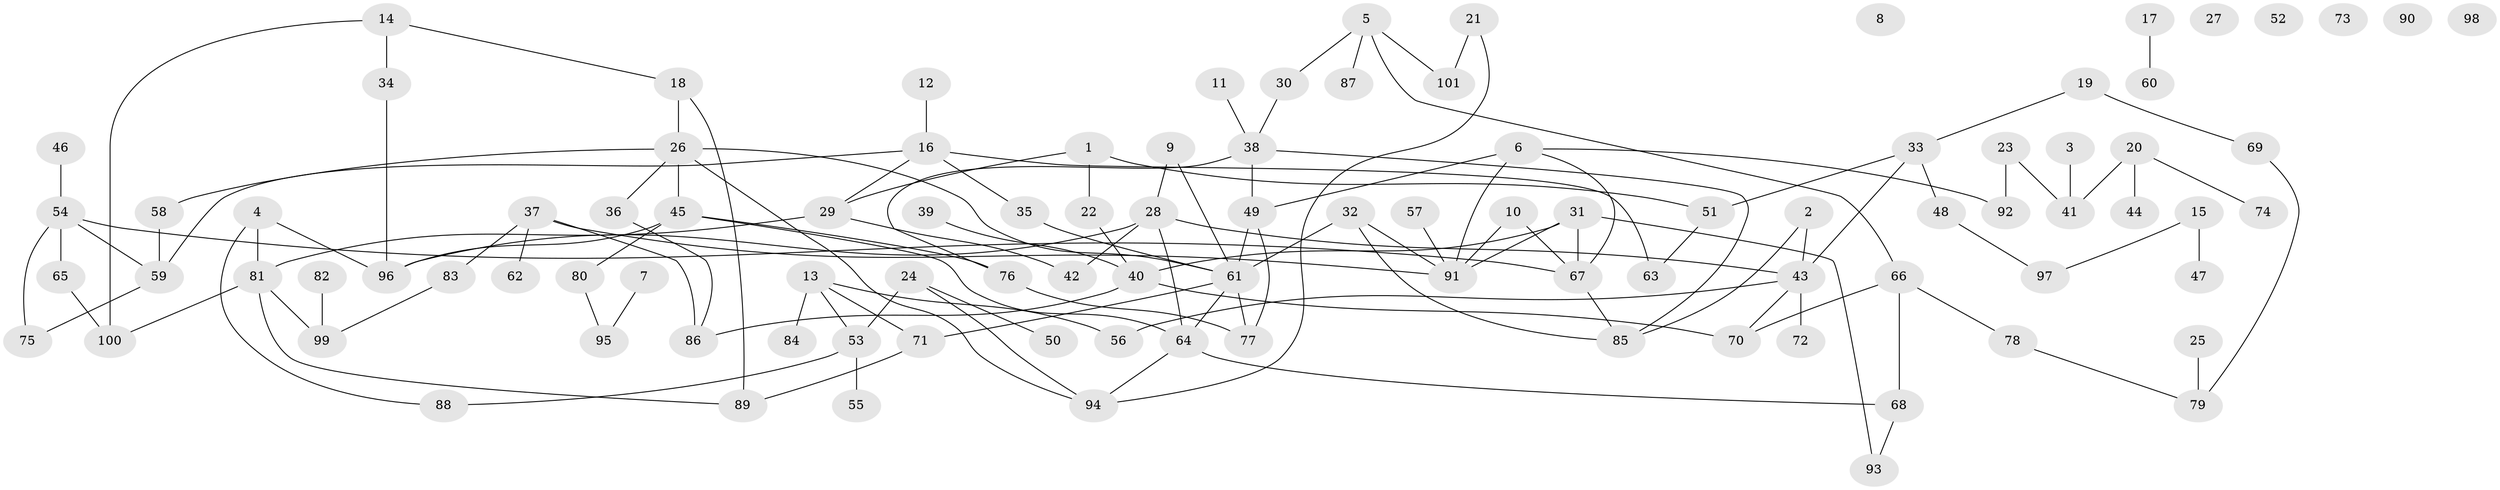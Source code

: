// Generated by graph-tools (version 1.1) at 2025/49/03/09/25 03:49:05]
// undirected, 101 vertices, 131 edges
graph export_dot {
graph [start="1"]
  node [color=gray90,style=filled];
  1;
  2;
  3;
  4;
  5;
  6;
  7;
  8;
  9;
  10;
  11;
  12;
  13;
  14;
  15;
  16;
  17;
  18;
  19;
  20;
  21;
  22;
  23;
  24;
  25;
  26;
  27;
  28;
  29;
  30;
  31;
  32;
  33;
  34;
  35;
  36;
  37;
  38;
  39;
  40;
  41;
  42;
  43;
  44;
  45;
  46;
  47;
  48;
  49;
  50;
  51;
  52;
  53;
  54;
  55;
  56;
  57;
  58;
  59;
  60;
  61;
  62;
  63;
  64;
  65;
  66;
  67;
  68;
  69;
  70;
  71;
  72;
  73;
  74;
  75;
  76;
  77;
  78;
  79;
  80;
  81;
  82;
  83;
  84;
  85;
  86;
  87;
  88;
  89;
  90;
  91;
  92;
  93;
  94;
  95;
  96;
  97;
  98;
  99;
  100;
  101;
  1 -- 22;
  1 -- 29;
  1 -- 51;
  2 -- 43;
  2 -- 85;
  3 -- 41;
  4 -- 81;
  4 -- 88;
  4 -- 96;
  5 -- 30;
  5 -- 66;
  5 -- 87;
  5 -- 101;
  6 -- 49;
  6 -- 67;
  6 -- 91;
  6 -- 92;
  7 -- 95;
  9 -- 28;
  9 -- 61;
  10 -- 67;
  10 -- 91;
  11 -- 38;
  12 -- 16;
  13 -- 53;
  13 -- 56;
  13 -- 71;
  13 -- 84;
  14 -- 18;
  14 -- 34;
  14 -- 100;
  15 -- 47;
  15 -- 97;
  16 -- 29;
  16 -- 35;
  16 -- 59;
  16 -- 63;
  17 -- 60;
  18 -- 26;
  18 -- 89;
  19 -- 33;
  19 -- 69;
  20 -- 41;
  20 -- 44;
  20 -- 74;
  21 -- 94;
  21 -- 101;
  22 -- 40;
  23 -- 41;
  23 -- 92;
  24 -- 50;
  24 -- 53;
  24 -- 94;
  25 -- 79;
  26 -- 36;
  26 -- 45;
  26 -- 58;
  26 -- 61;
  26 -- 94;
  28 -- 42;
  28 -- 43;
  28 -- 64;
  28 -- 96;
  29 -- 42;
  29 -- 81;
  30 -- 38;
  31 -- 40;
  31 -- 67;
  31 -- 91;
  31 -- 93;
  32 -- 61;
  32 -- 85;
  32 -- 91;
  33 -- 43;
  33 -- 48;
  33 -- 51;
  34 -- 96;
  35 -- 61;
  36 -- 86;
  37 -- 62;
  37 -- 83;
  37 -- 86;
  37 -- 91;
  38 -- 49;
  38 -- 76;
  38 -- 85;
  39 -- 40;
  40 -- 70;
  40 -- 86;
  43 -- 56;
  43 -- 70;
  43 -- 72;
  45 -- 64;
  45 -- 76;
  45 -- 80;
  45 -- 96;
  46 -- 54;
  48 -- 97;
  49 -- 61;
  49 -- 77;
  51 -- 63;
  53 -- 55;
  53 -- 88;
  54 -- 59;
  54 -- 65;
  54 -- 67;
  54 -- 75;
  57 -- 91;
  58 -- 59;
  59 -- 75;
  61 -- 64;
  61 -- 71;
  61 -- 77;
  64 -- 68;
  64 -- 94;
  65 -- 100;
  66 -- 68;
  66 -- 70;
  66 -- 78;
  67 -- 85;
  68 -- 93;
  69 -- 79;
  71 -- 89;
  76 -- 77;
  78 -- 79;
  80 -- 95;
  81 -- 89;
  81 -- 99;
  81 -- 100;
  82 -- 99;
  83 -- 99;
}
